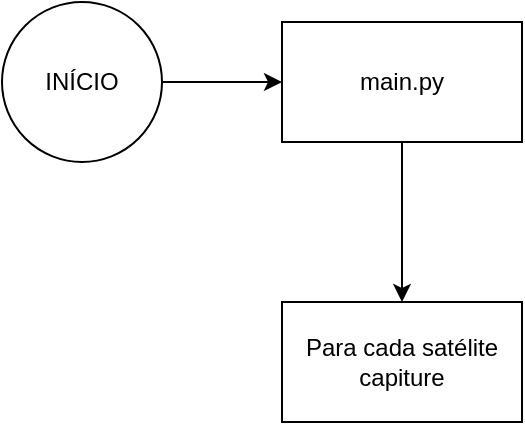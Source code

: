 <mxfile version="27.1.6">
  <diagram name="Página-1" id="VsksBuC0ZVL9nokk-JWB">
    <mxGraphModel dx="1042" dy="562" grid="1" gridSize="10" guides="1" tooltips="1" connect="1" arrows="1" fold="1" page="1" pageScale="1" pageWidth="827" pageHeight="1169" math="0" shadow="0">
      <root>
        <mxCell id="0" />
        <mxCell id="1" parent="0" />
        <mxCell id="zEVH8WpI-xVYA9jF-yKD-4" value="" style="edgeStyle=orthogonalEdgeStyle;rounded=0;orthogonalLoop=1;jettySize=auto;html=1;" edge="1" parent="1" source="zEVH8WpI-xVYA9jF-yKD-1" target="zEVH8WpI-xVYA9jF-yKD-3">
          <mxGeometry relative="1" as="geometry" />
        </mxCell>
        <mxCell id="zEVH8WpI-xVYA9jF-yKD-1" value="INÍCIO" style="ellipse;whiteSpace=wrap;html=1;aspect=fixed;" vertex="1" parent="1">
          <mxGeometry x="30" y="30" width="80" height="80" as="geometry" />
        </mxCell>
        <mxCell id="zEVH8WpI-xVYA9jF-yKD-6" value="" style="edgeStyle=orthogonalEdgeStyle;rounded=0;orthogonalLoop=1;jettySize=auto;html=1;" edge="1" parent="1" source="zEVH8WpI-xVYA9jF-yKD-3" target="zEVH8WpI-xVYA9jF-yKD-5">
          <mxGeometry relative="1" as="geometry" />
        </mxCell>
        <mxCell id="zEVH8WpI-xVYA9jF-yKD-3" value="main.py" style="whiteSpace=wrap;html=1;" vertex="1" parent="1">
          <mxGeometry x="170" y="40" width="120" height="60" as="geometry" />
        </mxCell>
        <mxCell id="zEVH8WpI-xVYA9jF-yKD-5" value="Para cada satélite capiture" style="whiteSpace=wrap;html=1;" vertex="1" parent="1">
          <mxGeometry x="170" y="180" width="120" height="60" as="geometry" />
        </mxCell>
      </root>
    </mxGraphModel>
  </diagram>
</mxfile>
